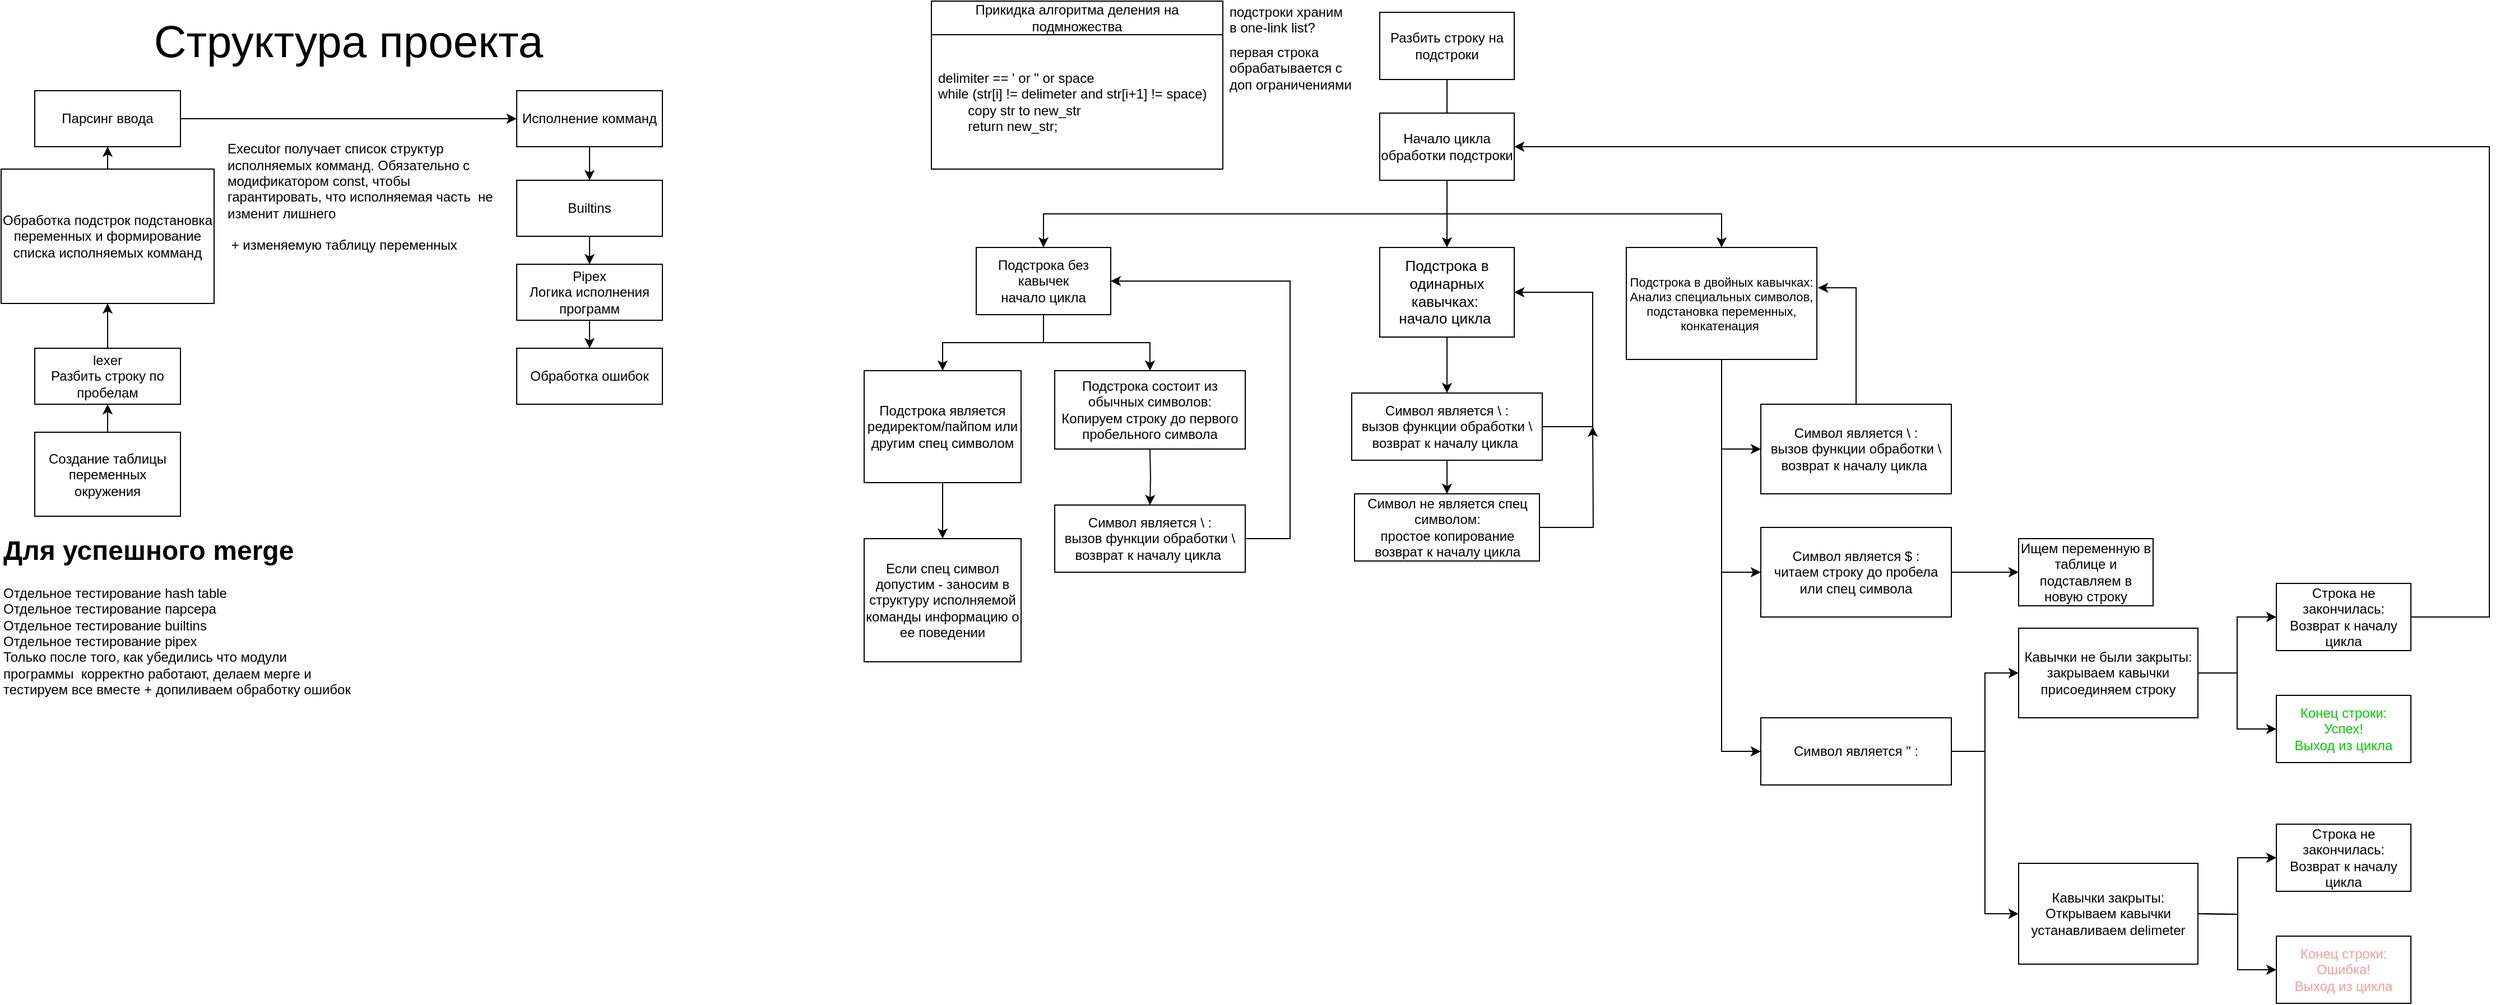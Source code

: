 <mxfile version="24.6.4" type="github">
  <diagram name="Page-1" id="qZ5dJKdM5LjWcd1a5T0B">
    <mxGraphModel dx="1742" dy="609" grid="1" gridSize="10" guides="1" tooltips="1" connect="1" arrows="1" fold="1" page="1" pageScale="1" pageWidth="850" pageHeight="1100" math="0" shadow="0">
      <root>
        <mxCell id="0" />
        <mxCell id="1" parent="0" />
        <mxCell id="E3wYF99wlfHokzd-2c9a-23" style="edgeStyle=orthogonalEdgeStyle;rounded=0;orthogonalLoop=1;jettySize=auto;html=1;entryX=0.5;entryY=0;entryDx=0;entryDy=0;" parent="1" source="E3wYF99wlfHokzd-2c9a-1" target="E3wYF99wlfHokzd-2c9a-21" edge="1">
          <mxGeometry relative="1" as="geometry">
            <Array as="points">
              <mxPoint x="460" y="190" />
              <mxPoint x="100" y="190" />
            </Array>
          </mxGeometry>
        </mxCell>
        <mxCell id="E3wYF99wlfHokzd-2c9a-31" value="" style="edgeStyle=orthogonalEdgeStyle;rounded=0;orthogonalLoop=1;jettySize=auto;html=1;" parent="1" source="E3wYF99wlfHokzd-2c9a-1" target="E3wYF99wlfHokzd-2c9a-9" edge="1">
          <mxGeometry relative="1" as="geometry">
            <Array as="points">
              <mxPoint x="460" y="190" />
            </Array>
          </mxGeometry>
        </mxCell>
        <mxCell id="E3wYF99wlfHokzd-2c9a-34" style="edgeStyle=orthogonalEdgeStyle;rounded=0;orthogonalLoop=1;jettySize=auto;html=1;" parent="1" source="E3wYF99wlfHokzd-2c9a-1" target="E3wYF99wlfHokzd-2c9a-3" edge="1">
          <mxGeometry relative="1" as="geometry" />
        </mxCell>
        <mxCell id="E3wYF99wlfHokzd-2c9a-1" value="Разбить строку на подстроки" style="rounded=0;whiteSpace=wrap;html=1;" parent="1" vertex="1">
          <mxGeometry x="400" y="10" width="120" height="60" as="geometry" />
        </mxCell>
        <mxCell id="E3wYF99wlfHokzd-2c9a-82" style="edgeStyle=orthogonalEdgeStyle;rounded=0;orthogonalLoop=1;jettySize=auto;html=1;entryX=0.5;entryY=0;entryDx=0;entryDy=0;" parent="1" source="E3wYF99wlfHokzd-2c9a-3" target="E3wYF99wlfHokzd-2c9a-80" edge="1">
          <mxGeometry relative="1" as="geometry" />
        </mxCell>
        <mxCell id="E3wYF99wlfHokzd-2c9a-3" value="&lt;font style=&quot;font-size: 13px;&quot;&gt;Подстрока в одинарных кавычках:&amp;nbsp;&lt;/font&gt;&lt;div style=&quot;font-size: 13px;&quot;&gt;&lt;span style=&quot;font-size: 13px;&quot;&gt;начало цикла&amp;nbsp;&lt;/span&gt;&lt;/div&gt;" style="rounded=0;whiteSpace=wrap;html=1;fontSize=13;" parent="1" vertex="1">
          <mxGeometry x="400" y="220" width="120" height="80" as="geometry" />
        </mxCell>
        <mxCell id="E3wYF99wlfHokzd-2c9a-49" style="edgeStyle=orthogonalEdgeStyle;rounded=0;orthogonalLoop=1;jettySize=auto;html=1;entryX=0;entryY=0.5;entryDx=0;entryDy=0;" parent="1" source="E3wYF99wlfHokzd-2c9a-9" target="E3wYF99wlfHokzd-2c9a-47" edge="1">
          <mxGeometry relative="1" as="geometry" />
        </mxCell>
        <mxCell id="E3wYF99wlfHokzd-2c9a-53" style="edgeStyle=orthogonalEdgeStyle;rounded=0;orthogonalLoop=1;jettySize=auto;html=1;entryX=0;entryY=0.5;entryDx=0;entryDy=0;" parent="1" source="E3wYF99wlfHokzd-2c9a-9" target="E3wYF99wlfHokzd-2c9a-50" edge="1">
          <mxGeometry relative="1" as="geometry" />
        </mxCell>
        <mxCell id="E3wYF99wlfHokzd-2c9a-60" style="edgeStyle=orthogonalEdgeStyle;rounded=0;orthogonalLoop=1;jettySize=auto;html=1;entryX=0;entryY=0.5;entryDx=0;entryDy=0;" parent="1" source="E3wYF99wlfHokzd-2c9a-9" target="E3wYF99wlfHokzd-2c9a-54" edge="1">
          <mxGeometry relative="1" as="geometry" />
        </mxCell>
        <mxCell id="E3wYF99wlfHokzd-2c9a-9" value="&lt;font style=&quot;font-size: 11px;&quot;&gt;Подстрока в двойных кавычках:&lt;/font&gt;&lt;div style=&quot;font-size: 11px;&quot;&gt;&lt;font style=&quot;font-size: 11px;&quot;&gt;Анализ специальных символов, подстановка переменных, конкатенация&amp;nbsp;&lt;/font&gt;&lt;/div&gt;" style="rounded=0;whiteSpace=wrap;html=1;" parent="1" vertex="1">
          <mxGeometry x="620" y="220" width="170" height="100" as="geometry" />
        </mxCell>
        <mxCell id="E3wYF99wlfHokzd-2c9a-11" value="Прикидка алгоритма деления на подмножества" style="swimlane;fontStyle=0;childLayout=stackLayout;horizontal=1;startSize=30;horizontalStack=0;resizeParent=1;resizeParentMax=0;resizeLast=0;collapsible=1;marginBottom=0;whiteSpace=wrap;html=1;" parent="1" vertex="1">
          <mxGeometry width="260" height="150" as="geometry" />
        </mxCell>
        <mxCell id="E3wYF99wlfHokzd-2c9a-13" value="&lt;div&gt;delimiter == &#39; or &quot; or space&lt;/div&gt;while (str[i] != delimeter&lt;span style=&quot;white-space: pre;&quot;&gt; and str[i+1] != space&lt;/span&gt;)&lt;div&gt;&lt;span style=&quot;white-space: pre;&quot;&gt;&#x9;copy str to new_str&lt;/span&gt;&lt;br&gt;&lt;/div&gt;&lt;div&gt;&lt;span style=&quot;white-space: pre;&quot;&gt;&lt;span style=&quot;white-space: pre;&quot;&gt;&#x9;return new_str;&lt;/span&gt;&lt;br&gt;&lt;/span&gt;&lt;/div&gt;" style="text;strokeColor=none;fillColor=none;align=left;verticalAlign=middle;spacingLeft=4;spacingRight=4;overflow=hidden;points=[[0,0.5],[1,0.5]];portConstraint=eastwest;rotatable=0;whiteSpace=wrap;html=1;" parent="E3wYF99wlfHokzd-2c9a-11" vertex="1">
          <mxGeometry y="30" width="260" height="120" as="geometry" />
        </mxCell>
        <mxCell id="E3wYF99wlfHokzd-2c9a-15" value="подстроки храним в one-link list?" style="text;strokeColor=none;fillColor=none;align=left;verticalAlign=middle;spacingLeft=4;spacingRight=4;overflow=hidden;points=[[0,0.5],[1,0.5]];portConstraint=eastwest;rotatable=0;whiteSpace=wrap;html=1;" parent="1" vertex="1">
          <mxGeometry x="260" width="120" height="30" as="geometry" />
        </mxCell>
        <mxCell id="E3wYF99wlfHokzd-2c9a-26" style="edgeStyle=orthogonalEdgeStyle;rounded=0;orthogonalLoop=1;jettySize=auto;html=1;entryX=0.5;entryY=0;entryDx=0;entryDy=0;" parent="1" source="E3wYF99wlfHokzd-2c9a-21" target="E3wYF99wlfHokzd-2c9a-25" edge="1">
          <mxGeometry relative="1" as="geometry" />
        </mxCell>
        <mxCell id="E3wYF99wlfHokzd-2c9a-30" style="edgeStyle=orthogonalEdgeStyle;rounded=0;orthogonalLoop=1;jettySize=auto;html=1;entryX=0.5;entryY=0;entryDx=0;entryDy=0;" parent="1" source="E3wYF99wlfHokzd-2c9a-21" target="E3wYF99wlfHokzd-2c9a-29" edge="1">
          <mxGeometry relative="1" as="geometry" />
        </mxCell>
        <mxCell id="E3wYF99wlfHokzd-2c9a-21" value="Подстрока без кавычек&lt;div&gt;начало цикла&lt;/div&gt;" style="rounded=0;whiteSpace=wrap;html=1;" parent="1" vertex="1">
          <mxGeometry x="40" y="220" width="120" height="60" as="geometry" />
        </mxCell>
        <mxCell id="E3wYF99wlfHokzd-2c9a-28" style="edgeStyle=orthogonalEdgeStyle;rounded=0;orthogonalLoop=1;jettySize=auto;html=1;" parent="1" source="E3wYF99wlfHokzd-2c9a-25" target="E3wYF99wlfHokzd-2c9a-27" edge="1">
          <mxGeometry relative="1" as="geometry" />
        </mxCell>
        <mxCell id="E3wYF99wlfHokzd-2c9a-25" value="Подстрока является редиректом/пайпом или другим спец символом" style="rounded=0;whiteSpace=wrap;html=1;" parent="1" vertex="1">
          <mxGeometry x="-60" y="330" width="140" height="100" as="geometry" />
        </mxCell>
        <mxCell id="E3wYF99wlfHokzd-2c9a-27" value="&lt;div&gt;Если спец символ допустим - заносим в структуру исполняемой команды информацию о ее поведении&lt;/div&gt;" style="rounded=0;whiteSpace=wrap;html=1;" parent="1" vertex="1">
          <mxGeometry x="-60" y="480" width="140" height="110" as="geometry" />
        </mxCell>
        <mxCell id="E3wYF99wlfHokzd-2c9a-29" value="Подстрока состоит из обычных символов:&lt;div&gt;Копируем строку до первого пробельного символа&lt;/div&gt;" style="rounded=0;whiteSpace=wrap;html=1;" parent="1" vertex="1">
          <mxGeometry x="110" y="330" width="170" height="70" as="geometry" />
        </mxCell>
        <mxCell id="E3wYF99wlfHokzd-2c9a-42" value="первая строка обрабатывается с доп ограничениями" style="text;strokeColor=none;fillColor=none;align=left;verticalAlign=middle;spacingLeft=4;spacingRight=4;overflow=hidden;points=[[0,0.5],[1,0.5]];portConstraint=eastwest;rotatable=0;whiteSpace=wrap;html=1;" parent="1" vertex="1">
          <mxGeometry x="260" y="30" width="120" height="60" as="geometry" />
        </mxCell>
        <mxCell id="E3wYF99wlfHokzd-2c9a-47" value="Символ является \ :&lt;div&gt;вызов функции обработки \&lt;/div&gt;&lt;div&gt;возврат к началу цикла&amp;nbsp;&lt;/div&gt;" style="rounded=0;whiteSpace=wrap;html=1;" parent="1" vertex="1">
          <mxGeometry x="740" y="360" width="170" height="80" as="geometry" />
        </mxCell>
        <mxCell id="E3wYF99wlfHokzd-2c9a-52" style="edgeStyle=orthogonalEdgeStyle;rounded=0;orthogonalLoop=1;jettySize=auto;html=1;entryX=0;entryY=0.5;entryDx=0;entryDy=0;" parent="1" source="E3wYF99wlfHokzd-2c9a-50" target="E3wYF99wlfHokzd-2c9a-51" edge="1">
          <mxGeometry relative="1" as="geometry" />
        </mxCell>
        <mxCell id="E3wYF99wlfHokzd-2c9a-50" value="Символ является $ :&lt;div&gt;читаем строку до пробела или спец символа&lt;/div&gt;" style="rounded=0;whiteSpace=wrap;html=1;" parent="1" vertex="1">
          <mxGeometry x="740" y="470" width="170" height="80" as="geometry" />
        </mxCell>
        <mxCell id="E3wYF99wlfHokzd-2c9a-51" value="Ищем переменную в таблице и подставляем в новую строку" style="whiteSpace=wrap;html=1;" parent="1" vertex="1">
          <mxGeometry x="970" y="480" width="120" height="60" as="geometry" />
        </mxCell>
        <mxCell id="E3wYF99wlfHokzd-2c9a-61" style="edgeStyle=orthogonalEdgeStyle;rounded=0;orthogonalLoop=1;jettySize=auto;html=1;entryX=0;entryY=0.5;entryDx=0;entryDy=0;" parent="1" source="E3wYF99wlfHokzd-2c9a-54" target="E3wYF99wlfHokzd-2c9a-56" edge="1">
          <mxGeometry relative="1" as="geometry" />
        </mxCell>
        <mxCell id="E3wYF99wlfHokzd-2c9a-62" style="edgeStyle=orthogonalEdgeStyle;rounded=0;orthogonalLoop=1;jettySize=auto;html=1;entryX=0;entryY=0.5;entryDx=0;entryDy=0;" parent="1" source="E3wYF99wlfHokzd-2c9a-54" target="E3wYF99wlfHokzd-2c9a-58" edge="1">
          <mxGeometry relative="1" as="geometry" />
        </mxCell>
        <mxCell id="E3wYF99wlfHokzd-2c9a-54" value="Символ является &quot; :" style="whiteSpace=wrap;html=1;" parent="1" vertex="1">
          <mxGeometry x="740" y="640" width="170" height="60" as="geometry" />
        </mxCell>
        <mxCell id="E3wYF99wlfHokzd-2c9a-63" style="edgeStyle=orthogonalEdgeStyle;rounded=0;orthogonalLoop=1;jettySize=auto;html=1;exitX=1;exitY=0.5;exitDx=0;exitDy=0;entryX=1;entryY=0.5;entryDx=0;entryDy=0;" parent="1" source="E3wYF99wlfHokzd-2c9a-64" target="E3wYF99wlfHokzd-2c9a-59" edge="1">
          <mxGeometry relative="1" as="geometry">
            <mxPoint x="1320" y="600.0" as="sourcePoint" />
            <mxPoint x="840" y="130" as="targetPoint" />
            <Array as="points">
              <mxPoint x="1390" y="550" />
              <mxPoint x="1390" y="130" />
            </Array>
          </mxGeometry>
        </mxCell>
        <mxCell id="E3wYF99wlfHokzd-2c9a-73" style="edgeStyle=orthogonalEdgeStyle;rounded=0;orthogonalLoop=1;jettySize=auto;html=1;entryX=0;entryY=0.5;entryDx=0;entryDy=0;" parent="1" source="E3wYF99wlfHokzd-2c9a-56" target="E3wYF99wlfHokzd-2c9a-64" edge="1">
          <mxGeometry relative="1" as="geometry" />
        </mxCell>
        <mxCell id="E3wYF99wlfHokzd-2c9a-74" style="edgeStyle=orthogonalEdgeStyle;rounded=0;orthogonalLoop=1;jettySize=auto;html=1;entryX=0;entryY=0.5;entryDx=0;entryDy=0;" parent="1" source="E3wYF99wlfHokzd-2c9a-56" target="E3wYF99wlfHokzd-2c9a-72" edge="1">
          <mxGeometry relative="1" as="geometry" />
        </mxCell>
        <mxCell id="E3wYF99wlfHokzd-2c9a-56" value="Кавычки не были закрыты:&lt;div&gt;закрываем кавычки&lt;/div&gt;&lt;div&gt;присоединяем строку&lt;/div&gt;" style="whiteSpace=wrap;html=1;" parent="1" vertex="1">
          <mxGeometry x="970" y="560" width="160" height="80" as="geometry" />
        </mxCell>
        <mxCell id="E3wYF99wlfHokzd-2c9a-57" style="edgeStyle=orthogonalEdgeStyle;rounded=0;orthogonalLoop=1;jettySize=auto;html=1;entryX=1.006;entryY=0.36;entryDx=0;entryDy=0;entryPerimeter=0;" parent="1" source="E3wYF99wlfHokzd-2c9a-47" target="E3wYF99wlfHokzd-2c9a-9" edge="1">
          <mxGeometry relative="1" as="geometry" />
        </mxCell>
        <mxCell id="E3wYF99wlfHokzd-2c9a-58" value="Кавычки закрыты:&lt;div&gt;Открываем кавычки&lt;/div&gt;&lt;div&gt;устанавливаем delimeter&lt;/div&gt;" style="whiteSpace=wrap;html=1;" parent="1" vertex="1">
          <mxGeometry x="970" y="770" width="160" height="90" as="geometry" />
        </mxCell>
        <mxCell id="E3wYF99wlfHokzd-2c9a-59" value="Начало цикла обработки подстроки" style="whiteSpace=wrap;html=1;" parent="1" vertex="1">
          <mxGeometry x="400" y="100" width="120" height="60" as="geometry" />
        </mxCell>
        <mxCell id="E3wYF99wlfHokzd-2c9a-64" value="Строка не закончилась:&lt;div&gt;Возврат к началу цикла&lt;/div&gt;" style="whiteSpace=wrap;html=1;" parent="1" vertex="1">
          <mxGeometry x="1200" y="520" width="120" height="60" as="geometry" />
        </mxCell>
        <mxCell id="E3wYF99wlfHokzd-2c9a-72" value="Конец строки:&lt;div&gt;Успех!&lt;br&gt;&lt;div&gt;Выход из цикла&lt;/div&gt;&lt;/div&gt;" style="whiteSpace=wrap;html=1;fontColor=#00CC00;" parent="1" vertex="1">
          <mxGeometry x="1200" y="620" width="120" height="60" as="geometry" />
        </mxCell>
        <mxCell id="E3wYF99wlfHokzd-2c9a-75" style="edgeStyle=orthogonalEdgeStyle;rounded=0;orthogonalLoop=1;jettySize=auto;html=1;entryX=0;entryY=0.5;entryDx=0;entryDy=0;" parent="1" target="E3wYF99wlfHokzd-2c9a-77" edge="1">
          <mxGeometry relative="1" as="geometry">
            <mxPoint x="1130" y="815" as="sourcePoint" />
          </mxGeometry>
        </mxCell>
        <mxCell id="E3wYF99wlfHokzd-2c9a-76" style="edgeStyle=orthogonalEdgeStyle;rounded=0;orthogonalLoop=1;jettySize=auto;html=1;entryX=0;entryY=0.5;entryDx=0;entryDy=0;" parent="1" target="E3wYF99wlfHokzd-2c9a-78" edge="1">
          <mxGeometry relative="1" as="geometry">
            <mxPoint x="1130" y="815" as="sourcePoint" />
          </mxGeometry>
        </mxCell>
        <mxCell id="E3wYF99wlfHokzd-2c9a-77" value="Строка не закончилась:&lt;div&gt;Возврат к началу цикла&lt;/div&gt;" style="whiteSpace=wrap;html=1;" parent="1" vertex="1">
          <mxGeometry x="1200" y="735" width="120" height="60" as="geometry" />
        </mxCell>
        <mxCell id="E3wYF99wlfHokzd-2c9a-78" value="Конец строки:&lt;div&gt;Ошибка!&lt;br&gt;&lt;div&gt;Выход из цикла&lt;/div&gt;&lt;/div&gt;" style="whiteSpace=wrap;html=1;fontColor=#FF9999;labelBackgroundColor=none;" parent="1" vertex="1">
          <mxGeometry x="1200" y="835" width="120" height="60" as="geometry" />
        </mxCell>
        <mxCell id="E3wYF99wlfHokzd-2c9a-85" style="edgeStyle=orthogonalEdgeStyle;rounded=0;orthogonalLoop=1;jettySize=auto;html=1;entryX=1;entryY=0.5;entryDx=0;entryDy=0;" parent="1" source="E3wYF99wlfHokzd-2c9a-80" target="E3wYF99wlfHokzd-2c9a-3" edge="1">
          <mxGeometry relative="1" as="geometry">
            <Array as="points">
              <mxPoint x="590" y="380" />
              <mxPoint x="590" y="260" />
            </Array>
          </mxGeometry>
        </mxCell>
        <mxCell id="E3wYF99wlfHokzd-2c9a-87" style="edgeStyle=orthogonalEdgeStyle;rounded=0;orthogonalLoop=1;jettySize=auto;html=1;entryX=0.5;entryY=0;entryDx=0;entryDy=0;" parent="1" source="E3wYF99wlfHokzd-2c9a-80" target="E3wYF99wlfHokzd-2c9a-86" edge="1">
          <mxGeometry relative="1" as="geometry" />
        </mxCell>
        <mxCell id="E3wYF99wlfHokzd-2c9a-80" value="Символ является \ :&lt;div&gt;вызов функции обработки \&lt;/div&gt;&lt;div&gt;возврат к началу цикла&amp;nbsp;&lt;/div&gt;" style="rounded=0;whiteSpace=wrap;html=1;" parent="1" vertex="1">
          <mxGeometry x="375" y="350" width="170" height="60" as="geometry" />
        </mxCell>
        <mxCell id="E3wYF99wlfHokzd-2c9a-83" style="edgeStyle=orthogonalEdgeStyle;rounded=0;orthogonalLoop=1;jettySize=auto;html=1;entryX=0.5;entryY=0;entryDx=0;entryDy=0;" parent="1" target="E3wYF99wlfHokzd-2c9a-84" edge="1">
          <mxGeometry relative="1" as="geometry">
            <mxPoint x="195" y="400" as="sourcePoint" />
          </mxGeometry>
        </mxCell>
        <mxCell id="E3wYF99wlfHokzd-2c9a-89" style="edgeStyle=orthogonalEdgeStyle;rounded=0;orthogonalLoop=1;jettySize=auto;html=1;entryX=1;entryY=0.5;entryDx=0;entryDy=0;" parent="1" source="E3wYF99wlfHokzd-2c9a-84" target="E3wYF99wlfHokzd-2c9a-21" edge="1">
          <mxGeometry relative="1" as="geometry">
            <Array as="points">
              <mxPoint x="320" y="480" />
              <mxPoint x="320" y="250" />
            </Array>
          </mxGeometry>
        </mxCell>
        <mxCell id="E3wYF99wlfHokzd-2c9a-84" value="Символ является \ :&lt;div&gt;вызов функции обработки \&lt;/div&gt;&lt;div&gt;возврат к началу цикла&amp;nbsp;&lt;/div&gt;" style="rounded=0;whiteSpace=wrap;html=1;" parent="1" vertex="1">
          <mxGeometry x="110" y="450" width="170" height="60" as="geometry" />
        </mxCell>
        <mxCell id="E3wYF99wlfHokzd-2c9a-88" style="edgeStyle=orthogonalEdgeStyle;rounded=0;orthogonalLoop=1;jettySize=auto;html=1;" parent="1" source="E3wYF99wlfHokzd-2c9a-86" edge="1">
          <mxGeometry relative="1" as="geometry">
            <mxPoint x="590" y="380" as="targetPoint" />
          </mxGeometry>
        </mxCell>
        <mxCell id="E3wYF99wlfHokzd-2c9a-86" value="Символ не является спец символом:&lt;div&gt;простое копирование&lt;/div&gt;&lt;div&gt;возврат к началу цикла&lt;/div&gt;" style="whiteSpace=wrap;html=1;" parent="1" vertex="1">
          <mxGeometry x="377.5" y="440" width="165" height="60" as="geometry" />
        </mxCell>
        <mxCell id="p3NhjNTom90en3jV13zO-1" value="&lt;div style=&quot;font-size: 40px;&quot;&gt;&lt;font face=&quot;Helvetica&quot;&gt;Структура проекта&lt;/font&gt;&lt;/div&gt;" style="text;html=1;align=center;verticalAlign=middle;whiteSpace=wrap;rounded=0;fontSize=40;fontFamily=Helvetica;" vertex="1" parent="1">
          <mxGeometry x="-750" width="460" height="70" as="geometry" />
        </mxCell>
        <mxCell id="p3NhjNTom90en3jV13zO-8" style="edgeStyle=orthogonalEdgeStyle;rounded=0;orthogonalLoop=1;jettySize=auto;html=1;" edge="1" parent="1" source="p3NhjNTom90en3jV13zO-2" target="p3NhjNTom90en3jV13zO-3">
          <mxGeometry relative="1" as="geometry" />
        </mxCell>
        <mxCell id="p3NhjNTom90en3jV13zO-2" value="Парсинг ввода" style="rounded=0;whiteSpace=wrap;html=1;" vertex="1" parent="1">
          <mxGeometry x="-800" y="80" width="130" height="50" as="geometry" />
        </mxCell>
        <mxCell id="p3NhjNTom90en3jV13zO-6" style="edgeStyle=orthogonalEdgeStyle;rounded=0;orthogonalLoop=1;jettySize=auto;html=1;entryX=0.5;entryY=0;entryDx=0;entryDy=0;" edge="1" parent="1" source="p3NhjNTom90en3jV13zO-3" target="p3NhjNTom90en3jV13zO-5">
          <mxGeometry relative="1" as="geometry" />
        </mxCell>
        <mxCell id="p3NhjNTom90en3jV13zO-3" value="Исполнение комманд" style="rounded=0;whiteSpace=wrap;html=1;" vertex="1" parent="1">
          <mxGeometry x="-370" y="80" width="130" height="50" as="geometry" />
        </mxCell>
        <mxCell id="p3NhjNTom90en3jV13zO-11" style="edgeStyle=orthogonalEdgeStyle;rounded=0;orthogonalLoop=1;jettySize=auto;html=1;entryX=0.5;entryY=0;entryDx=0;entryDy=0;" edge="1" parent="1" source="p3NhjNTom90en3jV13zO-5" target="p3NhjNTom90en3jV13zO-9">
          <mxGeometry relative="1" as="geometry" />
        </mxCell>
        <mxCell id="p3NhjNTom90en3jV13zO-5" value="Builtins" style="rounded=0;whiteSpace=wrap;html=1;" vertex="1" parent="1">
          <mxGeometry x="-370" y="160" width="130" height="50" as="geometry" />
        </mxCell>
        <mxCell id="p3NhjNTom90en3jV13zO-12" style="edgeStyle=orthogonalEdgeStyle;rounded=0;orthogonalLoop=1;jettySize=auto;html=1;entryX=0.5;entryY=0;entryDx=0;entryDy=0;" edge="1" parent="1" source="p3NhjNTom90en3jV13zO-9" target="p3NhjNTom90en3jV13zO-10">
          <mxGeometry relative="1" as="geometry" />
        </mxCell>
        <mxCell id="p3NhjNTom90en3jV13zO-9" value="Pipex&lt;br&gt;Логика исполнения программ" style="rounded=0;whiteSpace=wrap;html=1;" vertex="1" parent="1">
          <mxGeometry x="-370" y="235" width="130" height="50" as="geometry" />
        </mxCell>
        <mxCell id="p3NhjNTom90en3jV13zO-10" value="Обработка ошибок" style="rounded=0;whiteSpace=wrap;html=1;" vertex="1" parent="1">
          <mxGeometry x="-370" y="310" width="130" height="50" as="geometry" />
        </mxCell>
        <mxCell id="p3NhjNTom90en3jV13zO-13" value="Executor получает список структур исполняемых комманд. Обязательно с модификатором const, чтобы гарантировать, что исполняемая часть&amp;nbsp; не изменит лишнего&lt;br&gt;&amp;nbsp;&lt;br&gt;&amp;nbsp;+ изменяемую таблицу переменных " style="text;html=1;align=left;verticalAlign=middle;whiteSpace=wrap;rounded=0;" vertex="1" parent="1">
          <mxGeometry x="-630" y="120" width="240" height="110" as="geometry" />
        </mxCell>
        <mxCell id="p3NhjNTom90en3jV13zO-18" style="edgeStyle=orthogonalEdgeStyle;rounded=0;orthogonalLoop=1;jettySize=auto;html=1;entryX=0.5;entryY=1;entryDx=0;entryDy=0;" edge="1" parent="1" source="p3NhjNTom90en3jV13zO-14" target="p3NhjNTom90en3jV13zO-15">
          <mxGeometry relative="1" as="geometry" />
        </mxCell>
        <mxCell id="p3NhjNTom90en3jV13zO-14" value="lexer&lt;br&gt;Разбить строку по пробелам" style="rounded=0;whiteSpace=wrap;html=1;" vertex="1" parent="1">
          <mxGeometry x="-800" y="310" width="130" height="50" as="geometry" />
        </mxCell>
        <mxCell id="p3NhjNTom90en3jV13zO-21" style="edgeStyle=orthogonalEdgeStyle;rounded=0;orthogonalLoop=1;jettySize=auto;html=1;entryX=0.5;entryY=1;entryDx=0;entryDy=0;" edge="1" parent="1" source="p3NhjNTom90en3jV13zO-15" target="p3NhjNTom90en3jV13zO-2">
          <mxGeometry relative="1" as="geometry" />
        </mxCell>
        <mxCell id="p3NhjNTom90en3jV13zO-15" value="Обработка подстрок подстановка переменных и формирование списка исполняемых комманд" style="rounded=0;whiteSpace=wrap;html=1;" vertex="1" parent="1">
          <mxGeometry x="-830" y="150" width="190" height="120" as="geometry" />
        </mxCell>
        <mxCell id="p3NhjNTom90en3jV13zO-17" style="edgeStyle=orthogonalEdgeStyle;rounded=0;orthogonalLoop=1;jettySize=auto;html=1;entryX=0.5;entryY=1;entryDx=0;entryDy=0;" edge="1" parent="1" source="p3NhjNTom90en3jV13zO-16" target="p3NhjNTom90en3jV13zO-14">
          <mxGeometry relative="1" as="geometry" />
        </mxCell>
        <mxCell id="p3NhjNTom90en3jV13zO-16" value="Создание таблицы переменных окружения" style="rounded=0;whiteSpace=wrap;html=1;" vertex="1" parent="1">
          <mxGeometry x="-800" y="385" width="130" height="75" as="geometry" />
        </mxCell>
        <mxCell id="p3NhjNTom90en3jV13zO-22" value="&lt;h1 style=&quot;margin-top: 0px;&quot;&gt;Для успешного merge&lt;br&gt;&lt;/h1&gt;&lt;p&gt;Отдельное тестирование hash table &lt;br&gt;Отдельное тестирование парсера&lt;br&gt;Отдельное тестирование builtins&lt;br&gt;Отдельное тестирование pipex &lt;br&gt;Только после того, как убедились что модули программы&amp;nbsp; корректно работают, делаем мерге и тестируем все вместе + допиливаем обработку ошибок&lt;br&gt;&lt;/p&gt;" style="text;html=1;whiteSpace=wrap;overflow=hidden;rounded=0;" vertex="1" parent="1">
          <mxGeometry x="-830" y="470" width="320" height="180" as="geometry" />
        </mxCell>
      </root>
    </mxGraphModel>
  </diagram>
</mxfile>
